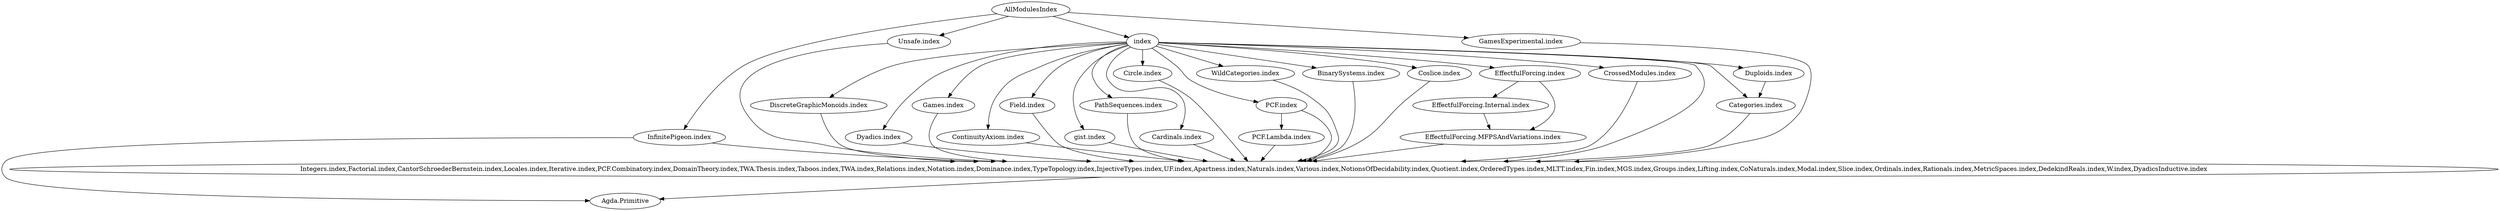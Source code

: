 digraph "dependencies" {
"Integers.index,Factorial.index,CantorSchroederBernstein.index,Locales.index,Iterative.index,PCF.Combinatory.index,DomainTheory.index,TWA.Thesis.index,Taboos.index,TWA.index,Relations.index,Notation.index,Dominance.index,TypeTopology.index,InjectiveTypes.index,UF.index,Apartness.index,Naturals.index,Various.index,NotionsOfDecidability.index,Quotient.index,OrderedTypes.index,MLTT.index,Fin.index,MGS.index,Groups.index,Lifting.index,CoNaturals.index,Modal.index,Slice.index,Ordinals.index,Rationals.index,MetricSpaces.index,DedekindReals.index,W.index,DyadicsInductive.index" [label="Integers.index,Factorial.index,CantorSchroederBernstein.index,Locales.index,Iterative.index,PCF.Combinatory.index,DomainTheory.index,TWA.Thesis.index,Taboos.index,TWA.index,Relations.index,Notation.index,Dominance.index,TypeTopology.index,InjectiveTypes.index,UF.index,Apartness.index,Naturals.index,Various.index,NotionsOfDecidability.index,Quotient.index,OrderedTypes.index,MLTT.index,Fin.index,MGS.index,Groups.index,Lifting.index,CoNaturals.index,Modal.index,Slice.index,Ordinals.index,Rationals.index,MetricSpaces.index,DedekindReals.index,W.index,DyadicsInductive.index"];
"GamesExperimental.index" [label="GamesExperimental.index"];
"Categories.index" [label="Categories.index"];
AllModulesIndex [label="AllModulesIndex"];
"Duploids.index" [label="Duploids.index"];
"DiscreteGraphicMonoids.index" [label="DiscreteGraphicMonoids.index"];
"EffectfulForcing.MFPSAndVariations.index" [label="EffectfulForcing.MFPSAndVariations.index"];
"InfinitePigeon.index" [label="InfinitePigeon.index"];
"Unsafe.index" [label="Unsafe.index"];
"Dyadics.index" [label="Dyadics.index"];
"Games.index" [label="Games.index"];
"ContinuityAxiom.index" [label="ContinuityAxiom.index"];
"Field.index" [label="Field.index"];
"PCF.Lambda.index" [label="PCF.Lambda.index"];
"EffectfulForcing.Internal.index" [label="EffectfulForcing.Internal.index"];
"gist.index" [label="gist.index"];
"PathSequences.index" [label="PathSequences.index"];
"Cardinals.index" [label="Cardinals.index"];
"Circle.index" [label="Circle.index"];
"PCF.index" [label="PCF.index"];
"WildCategories.index" [label="WildCategories.index"];
"BinarySystems.index" [label="BinarySystems.index"];
index [label="index"];
"Coslice.index" [label="Coslice.index"];
"EffectfulForcing.index" [label="EffectfulForcing.index"];
"CrossedModules.index" [label="CrossedModules.index"];
"Agda.Primitive" [label="Agda.Primitive"];
"Integers.index,Factorial.index,CantorSchroederBernstein.index,Locales.index,Iterative.index,PCF.Combinatory.index,DomainTheory.index,TWA.Thesis.index,Taboos.index,TWA.index,Relations.index,Notation.index,Dominance.index,TypeTopology.index,InjectiveTypes.index,UF.index,Apartness.index,Naturals.index,Various.index,NotionsOfDecidability.index,Quotient.index,OrderedTypes.index,MLTT.index,Fin.index,MGS.index,Groups.index,Lifting.index,CoNaturals.index,Modal.index,Slice.index,Ordinals.index,Rationals.index,MetricSpaces.index,DedekindReals.index,W.index,DyadicsInductive.index" -> "Agda.Primitive" [key=0];
"GamesExperimental.index" -> "Integers.index,Factorial.index,CantorSchroederBernstein.index,Locales.index,Iterative.index,PCF.Combinatory.index,DomainTheory.index,TWA.Thesis.index,Taboos.index,TWA.index,Relations.index,Notation.index,Dominance.index,TypeTopology.index,InjectiveTypes.index,UF.index,Apartness.index,Naturals.index,Various.index,NotionsOfDecidability.index,Quotient.index,OrderedTypes.index,MLTT.index,Fin.index,MGS.index,Groups.index,Lifting.index,CoNaturals.index,Modal.index,Slice.index,Ordinals.index,Rationals.index,MetricSpaces.index,DedekindReals.index,W.index,DyadicsInductive.index" [key=0];
"Categories.index" -> "Integers.index,Factorial.index,CantorSchroederBernstein.index,Locales.index,Iterative.index,PCF.Combinatory.index,DomainTheory.index,TWA.Thesis.index,Taboos.index,TWA.index,Relations.index,Notation.index,Dominance.index,TypeTopology.index,InjectiveTypes.index,UF.index,Apartness.index,Naturals.index,Various.index,NotionsOfDecidability.index,Quotient.index,OrderedTypes.index,MLTT.index,Fin.index,MGS.index,Groups.index,Lifting.index,CoNaturals.index,Modal.index,Slice.index,Ordinals.index,Rationals.index,MetricSpaces.index,DedekindReals.index,W.index,DyadicsInductive.index" [key=0];
AllModulesIndex -> "Unsafe.index" [key=0];
AllModulesIndex -> index [key=0];
AllModulesIndex -> "GamesExperimental.index" [key=0];
AllModulesIndex -> "InfinitePigeon.index" [key=0];
"Duploids.index" -> "Categories.index" [key=0];
"DiscreteGraphicMonoids.index" -> "Integers.index,Factorial.index,CantorSchroederBernstein.index,Locales.index,Iterative.index,PCF.Combinatory.index,DomainTheory.index,TWA.Thesis.index,Taboos.index,TWA.index,Relations.index,Notation.index,Dominance.index,TypeTopology.index,InjectiveTypes.index,UF.index,Apartness.index,Naturals.index,Various.index,NotionsOfDecidability.index,Quotient.index,OrderedTypes.index,MLTT.index,Fin.index,MGS.index,Groups.index,Lifting.index,CoNaturals.index,Modal.index,Slice.index,Ordinals.index,Rationals.index,MetricSpaces.index,DedekindReals.index,W.index,DyadicsInductive.index" [key=0];
"EffectfulForcing.MFPSAndVariations.index" -> "Integers.index,Factorial.index,CantorSchroederBernstein.index,Locales.index,Iterative.index,PCF.Combinatory.index,DomainTheory.index,TWA.Thesis.index,Taboos.index,TWA.index,Relations.index,Notation.index,Dominance.index,TypeTopology.index,InjectiveTypes.index,UF.index,Apartness.index,Naturals.index,Various.index,NotionsOfDecidability.index,Quotient.index,OrderedTypes.index,MLTT.index,Fin.index,MGS.index,Groups.index,Lifting.index,CoNaturals.index,Modal.index,Slice.index,Ordinals.index,Rationals.index,MetricSpaces.index,DedekindReals.index,W.index,DyadicsInductive.index" [key=0];
"InfinitePigeon.index" -> "Agda.Primitive" [key=0];
"InfinitePigeon.index" -> "Integers.index,Factorial.index,CantorSchroederBernstein.index,Locales.index,Iterative.index,PCF.Combinatory.index,DomainTheory.index,TWA.Thesis.index,Taboos.index,TWA.index,Relations.index,Notation.index,Dominance.index,TypeTopology.index,InjectiveTypes.index,UF.index,Apartness.index,Naturals.index,Various.index,NotionsOfDecidability.index,Quotient.index,OrderedTypes.index,MLTT.index,Fin.index,MGS.index,Groups.index,Lifting.index,CoNaturals.index,Modal.index,Slice.index,Ordinals.index,Rationals.index,MetricSpaces.index,DedekindReals.index,W.index,DyadicsInductive.index" [key=0];
"Unsafe.index" -> "Integers.index,Factorial.index,CantorSchroederBernstein.index,Locales.index,Iterative.index,PCF.Combinatory.index,DomainTheory.index,TWA.Thesis.index,Taboos.index,TWA.index,Relations.index,Notation.index,Dominance.index,TypeTopology.index,InjectiveTypes.index,UF.index,Apartness.index,Naturals.index,Various.index,NotionsOfDecidability.index,Quotient.index,OrderedTypes.index,MLTT.index,Fin.index,MGS.index,Groups.index,Lifting.index,CoNaturals.index,Modal.index,Slice.index,Ordinals.index,Rationals.index,MetricSpaces.index,DedekindReals.index,W.index,DyadicsInductive.index" [key=0];
"Dyadics.index" -> "Integers.index,Factorial.index,CantorSchroederBernstein.index,Locales.index,Iterative.index,PCF.Combinatory.index,DomainTheory.index,TWA.Thesis.index,Taboos.index,TWA.index,Relations.index,Notation.index,Dominance.index,TypeTopology.index,InjectiveTypes.index,UF.index,Apartness.index,Naturals.index,Various.index,NotionsOfDecidability.index,Quotient.index,OrderedTypes.index,MLTT.index,Fin.index,MGS.index,Groups.index,Lifting.index,CoNaturals.index,Modal.index,Slice.index,Ordinals.index,Rationals.index,MetricSpaces.index,DedekindReals.index,W.index,DyadicsInductive.index" [key=0];
"Games.index" -> "Integers.index,Factorial.index,CantorSchroederBernstein.index,Locales.index,Iterative.index,PCF.Combinatory.index,DomainTheory.index,TWA.Thesis.index,Taboos.index,TWA.index,Relations.index,Notation.index,Dominance.index,TypeTopology.index,InjectiveTypes.index,UF.index,Apartness.index,Naturals.index,Various.index,NotionsOfDecidability.index,Quotient.index,OrderedTypes.index,MLTT.index,Fin.index,MGS.index,Groups.index,Lifting.index,CoNaturals.index,Modal.index,Slice.index,Ordinals.index,Rationals.index,MetricSpaces.index,DedekindReals.index,W.index,DyadicsInductive.index" [key=0];
"ContinuityAxiom.index" -> "Integers.index,Factorial.index,CantorSchroederBernstein.index,Locales.index,Iterative.index,PCF.Combinatory.index,DomainTheory.index,TWA.Thesis.index,Taboos.index,TWA.index,Relations.index,Notation.index,Dominance.index,TypeTopology.index,InjectiveTypes.index,UF.index,Apartness.index,Naturals.index,Various.index,NotionsOfDecidability.index,Quotient.index,OrderedTypes.index,MLTT.index,Fin.index,MGS.index,Groups.index,Lifting.index,CoNaturals.index,Modal.index,Slice.index,Ordinals.index,Rationals.index,MetricSpaces.index,DedekindReals.index,W.index,DyadicsInductive.index" [key=0];
"Field.index" -> "Integers.index,Factorial.index,CantorSchroederBernstein.index,Locales.index,Iterative.index,PCF.Combinatory.index,DomainTheory.index,TWA.Thesis.index,Taboos.index,TWA.index,Relations.index,Notation.index,Dominance.index,TypeTopology.index,InjectiveTypes.index,UF.index,Apartness.index,Naturals.index,Various.index,NotionsOfDecidability.index,Quotient.index,OrderedTypes.index,MLTT.index,Fin.index,MGS.index,Groups.index,Lifting.index,CoNaturals.index,Modal.index,Slice.index,Ordinals.index,Rationals.index,MetricSpaces.index,DedekindReals.index,W.index,DyadicsInductive.index" [key=0];
"PCF.Lambda.index" -> "Integers.index,Factorial.index,CantorSchroederBernstein.index,Locales.index,Iterative.index,PCF.Combinatory.index,DomainTheory.index,TWA.Thesis.index,Taboos.index,TWA.index,Relations.index,Notation.index,Dominance.index,TypeTopology.index,InjectiveTypes.index,UF.index,Apartness.index,Naturals.index,Various.index,NotionsOfDecidability.index,Quotient.index,OrderedTypes.index,MLTT.index,Fin.index,MGS.index,Groups.index,Lifting.index,CoNaturals.index,Modal.index,Slice.index,Ordinals.index,Rationals.index,MetricSpaces.index,DedekindReals.index,W.index,DyadicsInductive.index" [key=0];
"EffectfulForcing.Internal.index" -> "EffectfulForcing.MFPSAndVariations.index" [key=0];
"gist.index" -> "Integers.index,Factorial.index,CantorSchroederBernstein.index,Locales.index,Iterative.index,PCF.Combinatory.index,DomainTheory.index,TWA.Thesis.index,Taboos.index,TWA.index,Relations.index,Notation.index,Dominance.index,TypeTopology.index,InjectiveTypes.index,UF.index,Apartness.index,Naturals.index,Various.index,NotionsOfDecidability.index,Quotient.index,OrderedTypes.index,MLTT.index,Fin.index,MGS.index,Groups.index,Lifting.index,CoNaturals.index,Modal.index,Slice.index,Ordinals.index,Rationals.index,MetricSpaces.index,DedekindReals.index,W.index,DyadicsInductive.index" [key=0];
"PathSequences.index" -> "Integers.index,Factorial.index,CantorSchroederBernstein.index,Locales.index,Iterative.index,PCF.Combinatory.index,DomainTheory.index,TWA.Thesis.index,Taboos.index,TWA.index,Relations.index,Notation.index,Dominance.index,TypeTopology.index,InjectiveTypes.index,UF.index,Apartness.index,Naturals.index,Various.index,NotionsOfDecidability.index,Quotient.index,OrderedTypes.index,MLTT.index,Fin.index,MGS.index,Groups.index,Lifting.index,CoNaturals.index,Modal.index,Slice.index,Ordinals.index,Rationals.index,MetricSpaces.index,DedekindReals.index,W.index,DyadicsInductive.index" [key=0];
"Cardinals.index" -> "Integers.index,Factorial.index,CantorSchroederBernstein.index,Locales.index,Iterative.index,PCF.Combinatory.index,DomainTheory.index,TWA.Thesis.index,Taboos.index,TWA.index,Relations.index,Notation.index,Dominance.index,TypeTopology.index,InjectiveTypes.index,UF.index,Apartness.index,Naturals.index,Various.index,NotionsOfDecidability.index,Quotient.index,OrderedTypes.index,MLTT.index,Fin.index,MGS.index,Groups.index,Lifting.index,CoNaturals.index,Modal.index,Slice.index,Ordinals.index,Rationals.index,MetricSpaces.index,DedekindReals.index,W.index,DyadicsInductive.index" [key=0];
"Circle.index" -> "Integers.index,Factorial.index,CantorSchroederBernstein.index,Locales.index,Iterative.index,PCF.Combinatory.index,DomainTheory.index,TWA.Thesis.index,Taboos.index,TWA.index,Relations.index,Notation.index,Dominance.index,TypeTopology.index,InjectiveTypes.index,UF.index,Apartness.index,Naturals.index,Various.index,NotionsOfDecidability.index,Quotient.index,OrderedTypes.index,MLTT.index,Fin.index,MGS.index,Groups.index,Lifting.index,CoNaturals.index,Modal.index,Slice.index,Ordinals.index,Rationals.index,MetricSpaces.index,DedekindReals.index,W.index,DyadicsInductive.index" [key=0];
"PCF.index" -> "PCF.Lambda.index" [key=0];
"PCF.index" -> "Integers.index,Factorial.index,CantorSchroederBernstein.index,Locales.index,Iterative.index,PCF.Combinatory.index,DomainTheory.index,TWA.Thesis.index,Taboos.index,TWA.index,Relations.index,Notation.index,Dominance.index,TypeTopology.index,InjectiveTypes.index,UF.index,Apartness.index,Naturals.index,Various.index,NotionsOfDecidability.index,Quotient.index,OrderedTypes.index,MLTT.index,Fin.index,MGS.index,Groups.index,Lifting.index,CoNaturals.index,Modal.index,Slice.index,Ordinals.index,Rationals.index,MetricSpaces.index,DedekindReals.index,W.index,DyadicsInductive.index" [key=0];
"WildCategories.index" -> "Integers.index,Factorial.index,CantorSchroederBernstein.index,Locales.index,Iterative.index,PCF.Combinatory.index,DomainTheory.index,TWA.Thesis.index,Taboos.index,TWA.index,Relations.index,Notation.index,Dominance.index,TypeTopology.index,InjectiveTypes.index,UF.index,Apartness.index,Naturals.index,Various.index,NotionsOfDecidability.index,Quotient.index,OrderedTypes.index,MLTT.index,Fin.index,MGS.index,Groups.index,Lifting.index,CoNaturals.index,Modal.index,Slice.index,Ordinals.index,Rationals.index,MetricSpaces.index,DedekindReals.index,W.index,DyadicsInductive.index" [key=0];
"BinarySystems.index" -> "Integers.index,Factorial.index,CantorSchroederBernstein.index,Locales.index,Iterative.index,PCF.Combinatory.index,DomainTheory.index,TWA.Thesis.index,Taboos.index,TWA.index,Relations.index,Notation.index,Dominance.index,TypeTopology.index,InjectiveTypes.index,UF.index,Apartness.index,Naturals.index,Various.index,NotionsOfDecidability.index,Quotient.index,OrderedTypes.index,MLTT.index,Fin.index,MGS.index,Groups.index,Lifting.index,CoNaturals.index,Modal.index,Slice.index,Ordinals.index,Rationals.index,MetricSpaces.index,DedekindReals.index,W.index,DyadicsInductive.index" [key=0];
index -> "Games.index" [key=0];
index -> "WildCategories.index" [key=0];
index -> "Duploids.index" [key=0];
index -> "Categories.index" [key=0];
index -> "Coslice.index" [key=0];
index -> "Integers.index,Factorial.index,CantorSchroederBernstein.index,Locales.index,Iterative.index,PCF.Combinatory.index,DomainTheory.index,TWA.Thesis.index,Taboos.index,TWA.index,Relations.index,Notation.index,Dominance.index,TypeTopology.index,InjectiveTypes.index,UF.index,Apartness.index,Naturals.index,Various.index,NotionsOfDecidability.index,Quotient.index,OrderedTypes.index,MLTT.index,Fin.index,MGS.index,Groups.index,Lifting.index,CoNaturals.index,Modal.index,Slice.index,Ordinals.index,Rationals.index,MetricSpaces.index,DedekindReals.index,W.index,DyadicsInductive.index" [key=0];
index -> "ContinuityAxiom.index" [key=0];
index -> "Dyadics.index" [key=0];
index -> "Circle.index" [key=0];
index -> "PCF.index" [key=0];
index -> "EffectfulForcing.index" [key=0];
index -> "PathSequences.index" [key=0];
index -> "CrossedModules.index" [key=0];
index -> "DiscreteGraphicMonoids.index" [key=0];
index -> "Field.index" [key=0];
index -> "Cardinals.index" [key=0];
index -> "BinarySystems.index" [key=0];
index -> "gist.index" [key=0];
"Coslice.index" -> "Integers.index,Factorial.index,CantorSchroederBernstein.index,Locales.index,Iterative.index,PCF.Combinatory.index,DomainTheory.index,TWA.Thesis.index,Taboos.index,TWA.index,Relations.index,Notation.index,Dominance.index,TypeTopology.index,InjectiveTypes.index,UF.index,Apartness.index,Naturals.index,Various.index,NotionsOfDecidability.index,Quotient.index,OrderedTypes.index,MLTT.index,Fin.index,MGS.index,Groups.index,Lifting.index,CoNaturals.index,Modal.index,Slice.index,Ordinals.index,Rationals.index,MetricSpaces.index,DedekindReals.index,W.index,DyadicsInductive.index" [key=0];
"EffectfulForcing.index" -> "EffectfulForcing.MFPSAndVariations.index" [key=0];
"EffectfulForcing.index" -> "EffectfulForcing.Internal.index" [key=0];
"CrossedModules.index" -> "Integers.index,Factorial.index,CantorSchroederBernstein.index,Locales.index,Iterative.index,PCF.Combinatory.index,DomainTheory.index,TWA.Thesis.index,Taboos.index,TWA.index,Relations.index,Notation.index,Dominance.index,TypeTopology.index,InjectiveTypes.index,UF.index,Apartness.index,Naturals.index,Various.index,NotionsOfDecidability.index,Quotient.index,OrderedTypes.index,MLTT.index,Fin.index,MGS.index,Groups.index,Lifting.index,CoNaturals.index,Modal.index,Slice.index,Ordinals.index,Rationals.index,MetricSpaces.index,DedekindReals.index,W.index,DyadicsInductive.index" [key=0];
}
